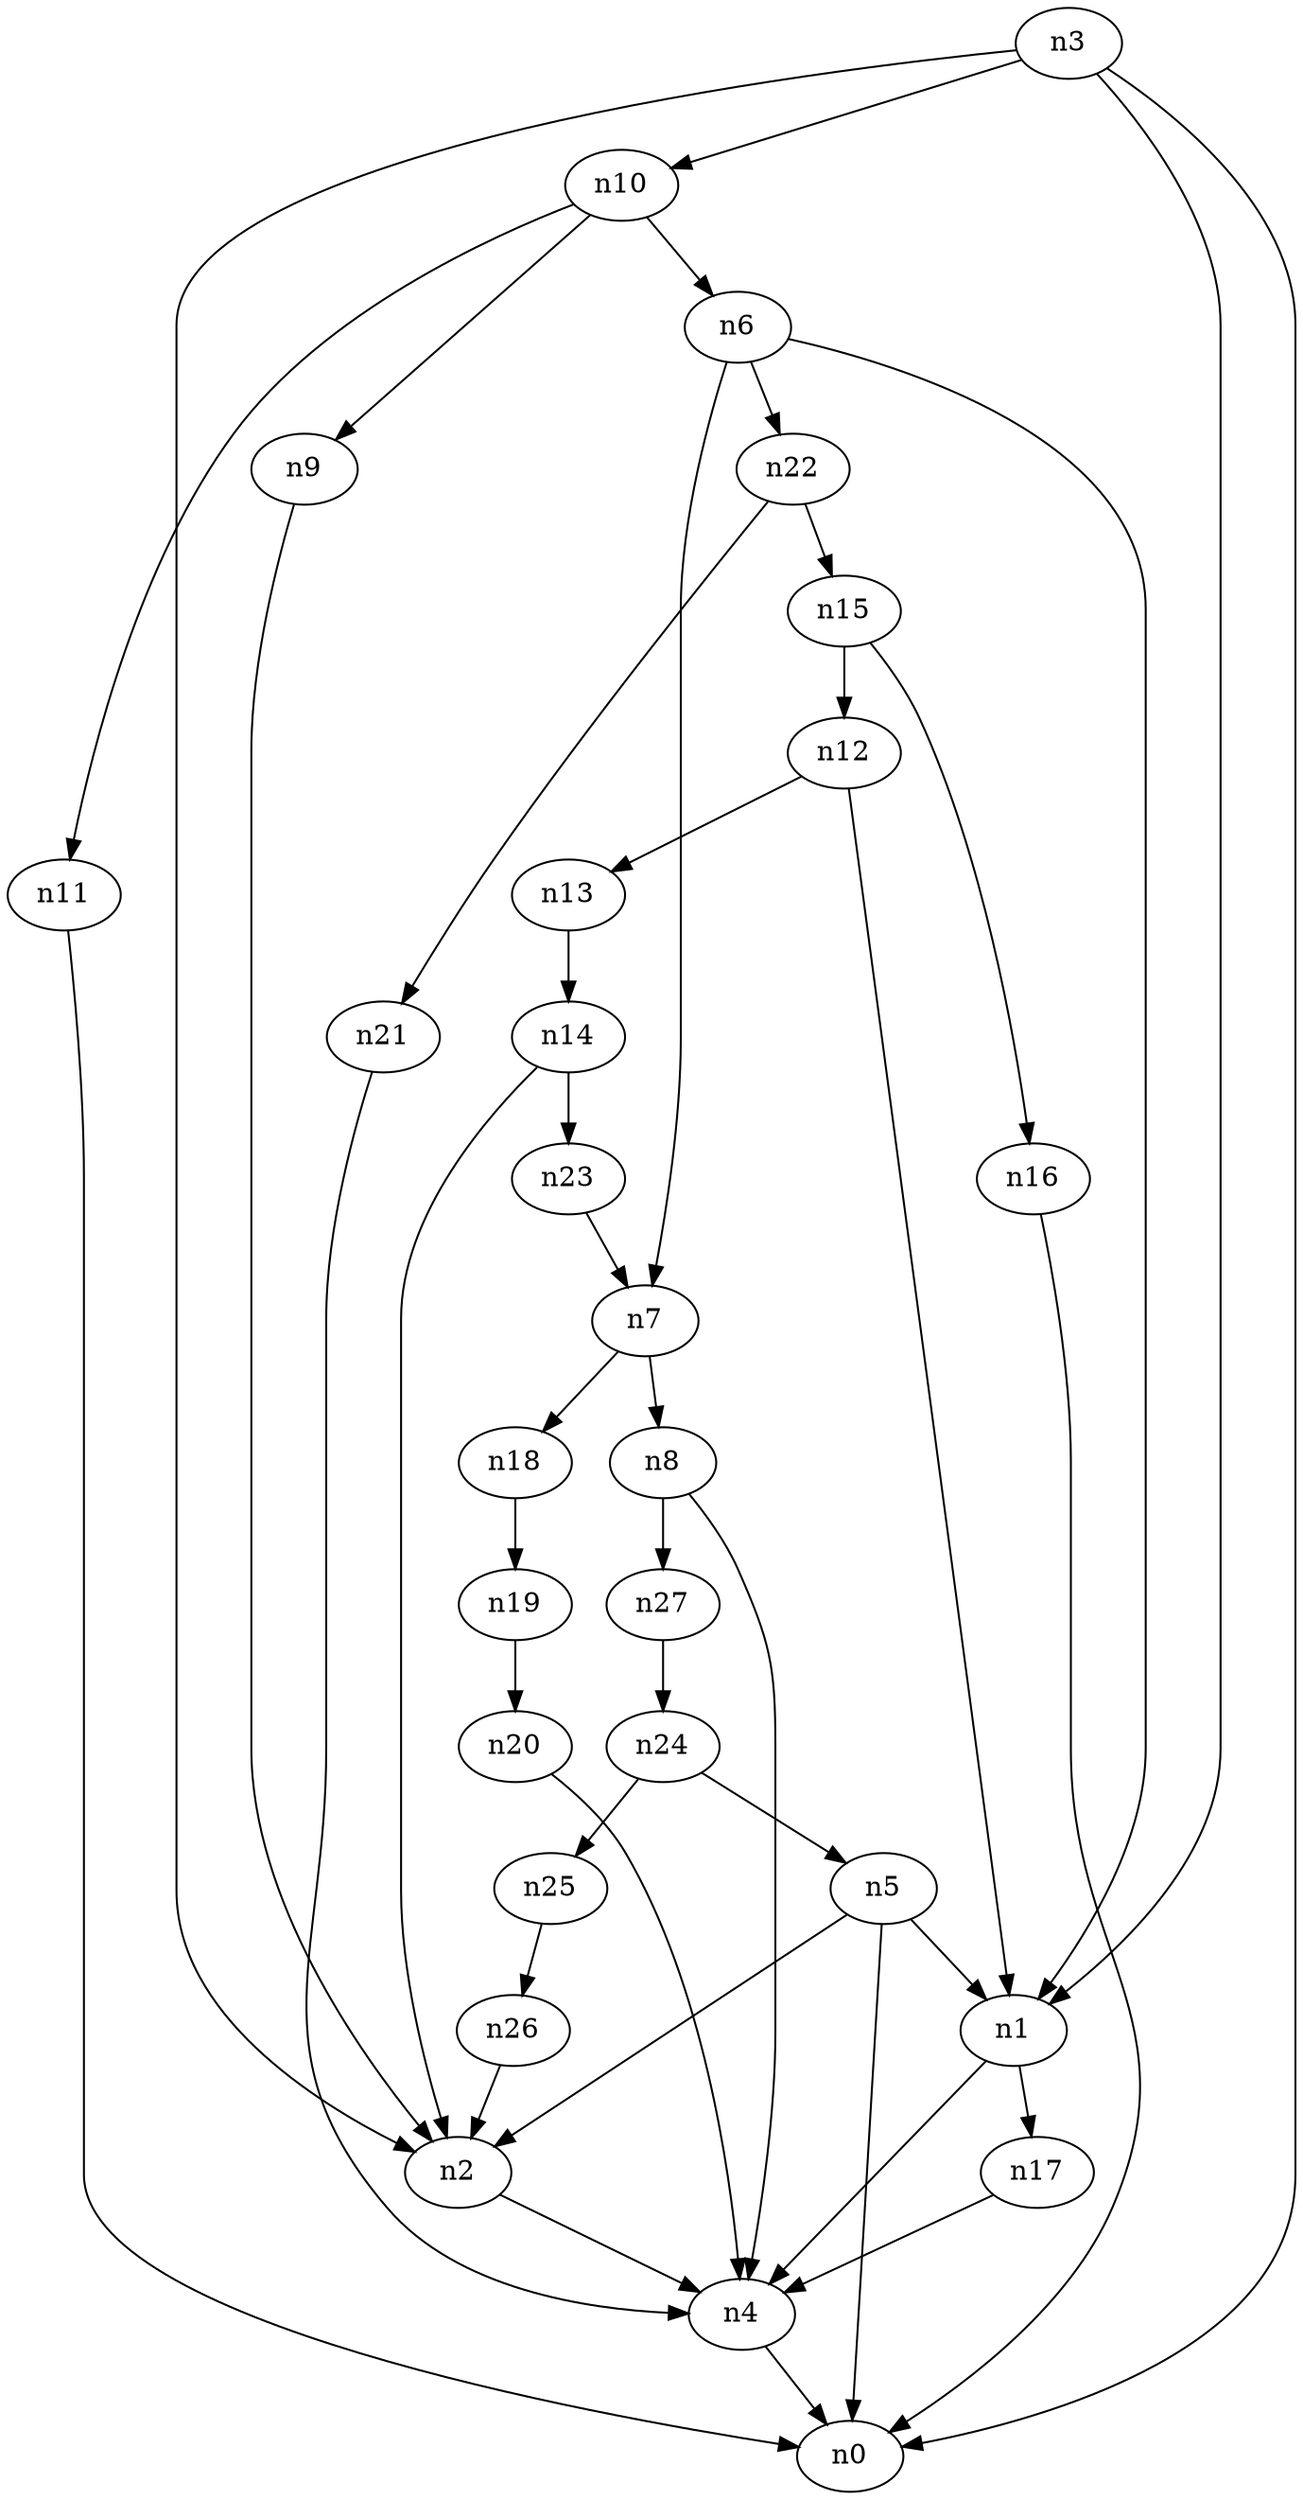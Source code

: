 digraph G {
	n1 -> n4	 [_graphml_id=e4];
	n1 -> n17	 [_graphml_id=e26];
	n2 -> n4	 [_graphml_id=e7];
	n3 -> n0	 [_graphml_id=e0];
	n3 -> n1	 [_graphml_id=e3];
	n3 -> n2	 [_graphml_id=e6];
	n3 -> n10	 [_graphml_id=e18];
	n4 -> n0	 [_graphml_id=e1];
	n5 -> n0	 [_graphml_id=e2];
	n5 -> n1	 [_graphml_id=e5];
	n5 -> n2	 [_graphml_id=e8];
	n6 -> n1	 [_graphml_id=e9];
	n6 -> n7	 [_graphml_id=e10];
	n6 -> n22	 [_graphml_id=e34];
	n7 -> n8	 [_graphml_id=e11];
	n7 -> n18	 [_graphml_id=e28];
	n8 -> n4	 [_graphml_id=e12];
	n8 -> n27	 [_graphml_id=e43];
	n9 -> n2	 [_graphml_id=e13];
	n10 -> n6	 [_graphml_id=e15];
	n10 -> n9	 [_graphml_id=e14];
	n10 -> n11	 [_graphml_id=e16];
	n11 -> n0	 [_graphml_id=e17];
	n12 -> n1	 [_graphml_id=e19];
	n12 -> n13	 [_graphml_id=e20];
	n13 -> n14	 [_graphml_id=e21];
	n14 -> n2	 [_graphml_id=e22];
	n14 -> n23	 [_graphml_id=e36];
	n15 -> n12	 [_graphml_id=e23];
	n15 -> n16	 [_graphml_id=e24];
	n16 -> n0	 [_graphml_id=e25];
	n17 -> n4	 [_graphml_id=e27];
	n18 -> n19	 [_graphml_id=e29];
	n19 -> n20	 [_graphml_id=e30];
	n20 -> n4	 [_graphml_id=e31];
	n21 -> n4	 [_graphml_id=e32];
	n22 -> n15	 [_graphml_id=e37];
	n22 -> n21	 [_graphml_id=e33];
	n23 -> n7	 [_graphml_id=e35];
	n24 -> n5	 [_graphml_id=e38];
	n24 -> n25	 [_graphml_id=e39];
	n25 -> n26	 [_graphml_id=e40];
	n26 -> n2	 [_graphml_id=e41];
	n27 -> n24	 [_graphml_id=e42];
}
